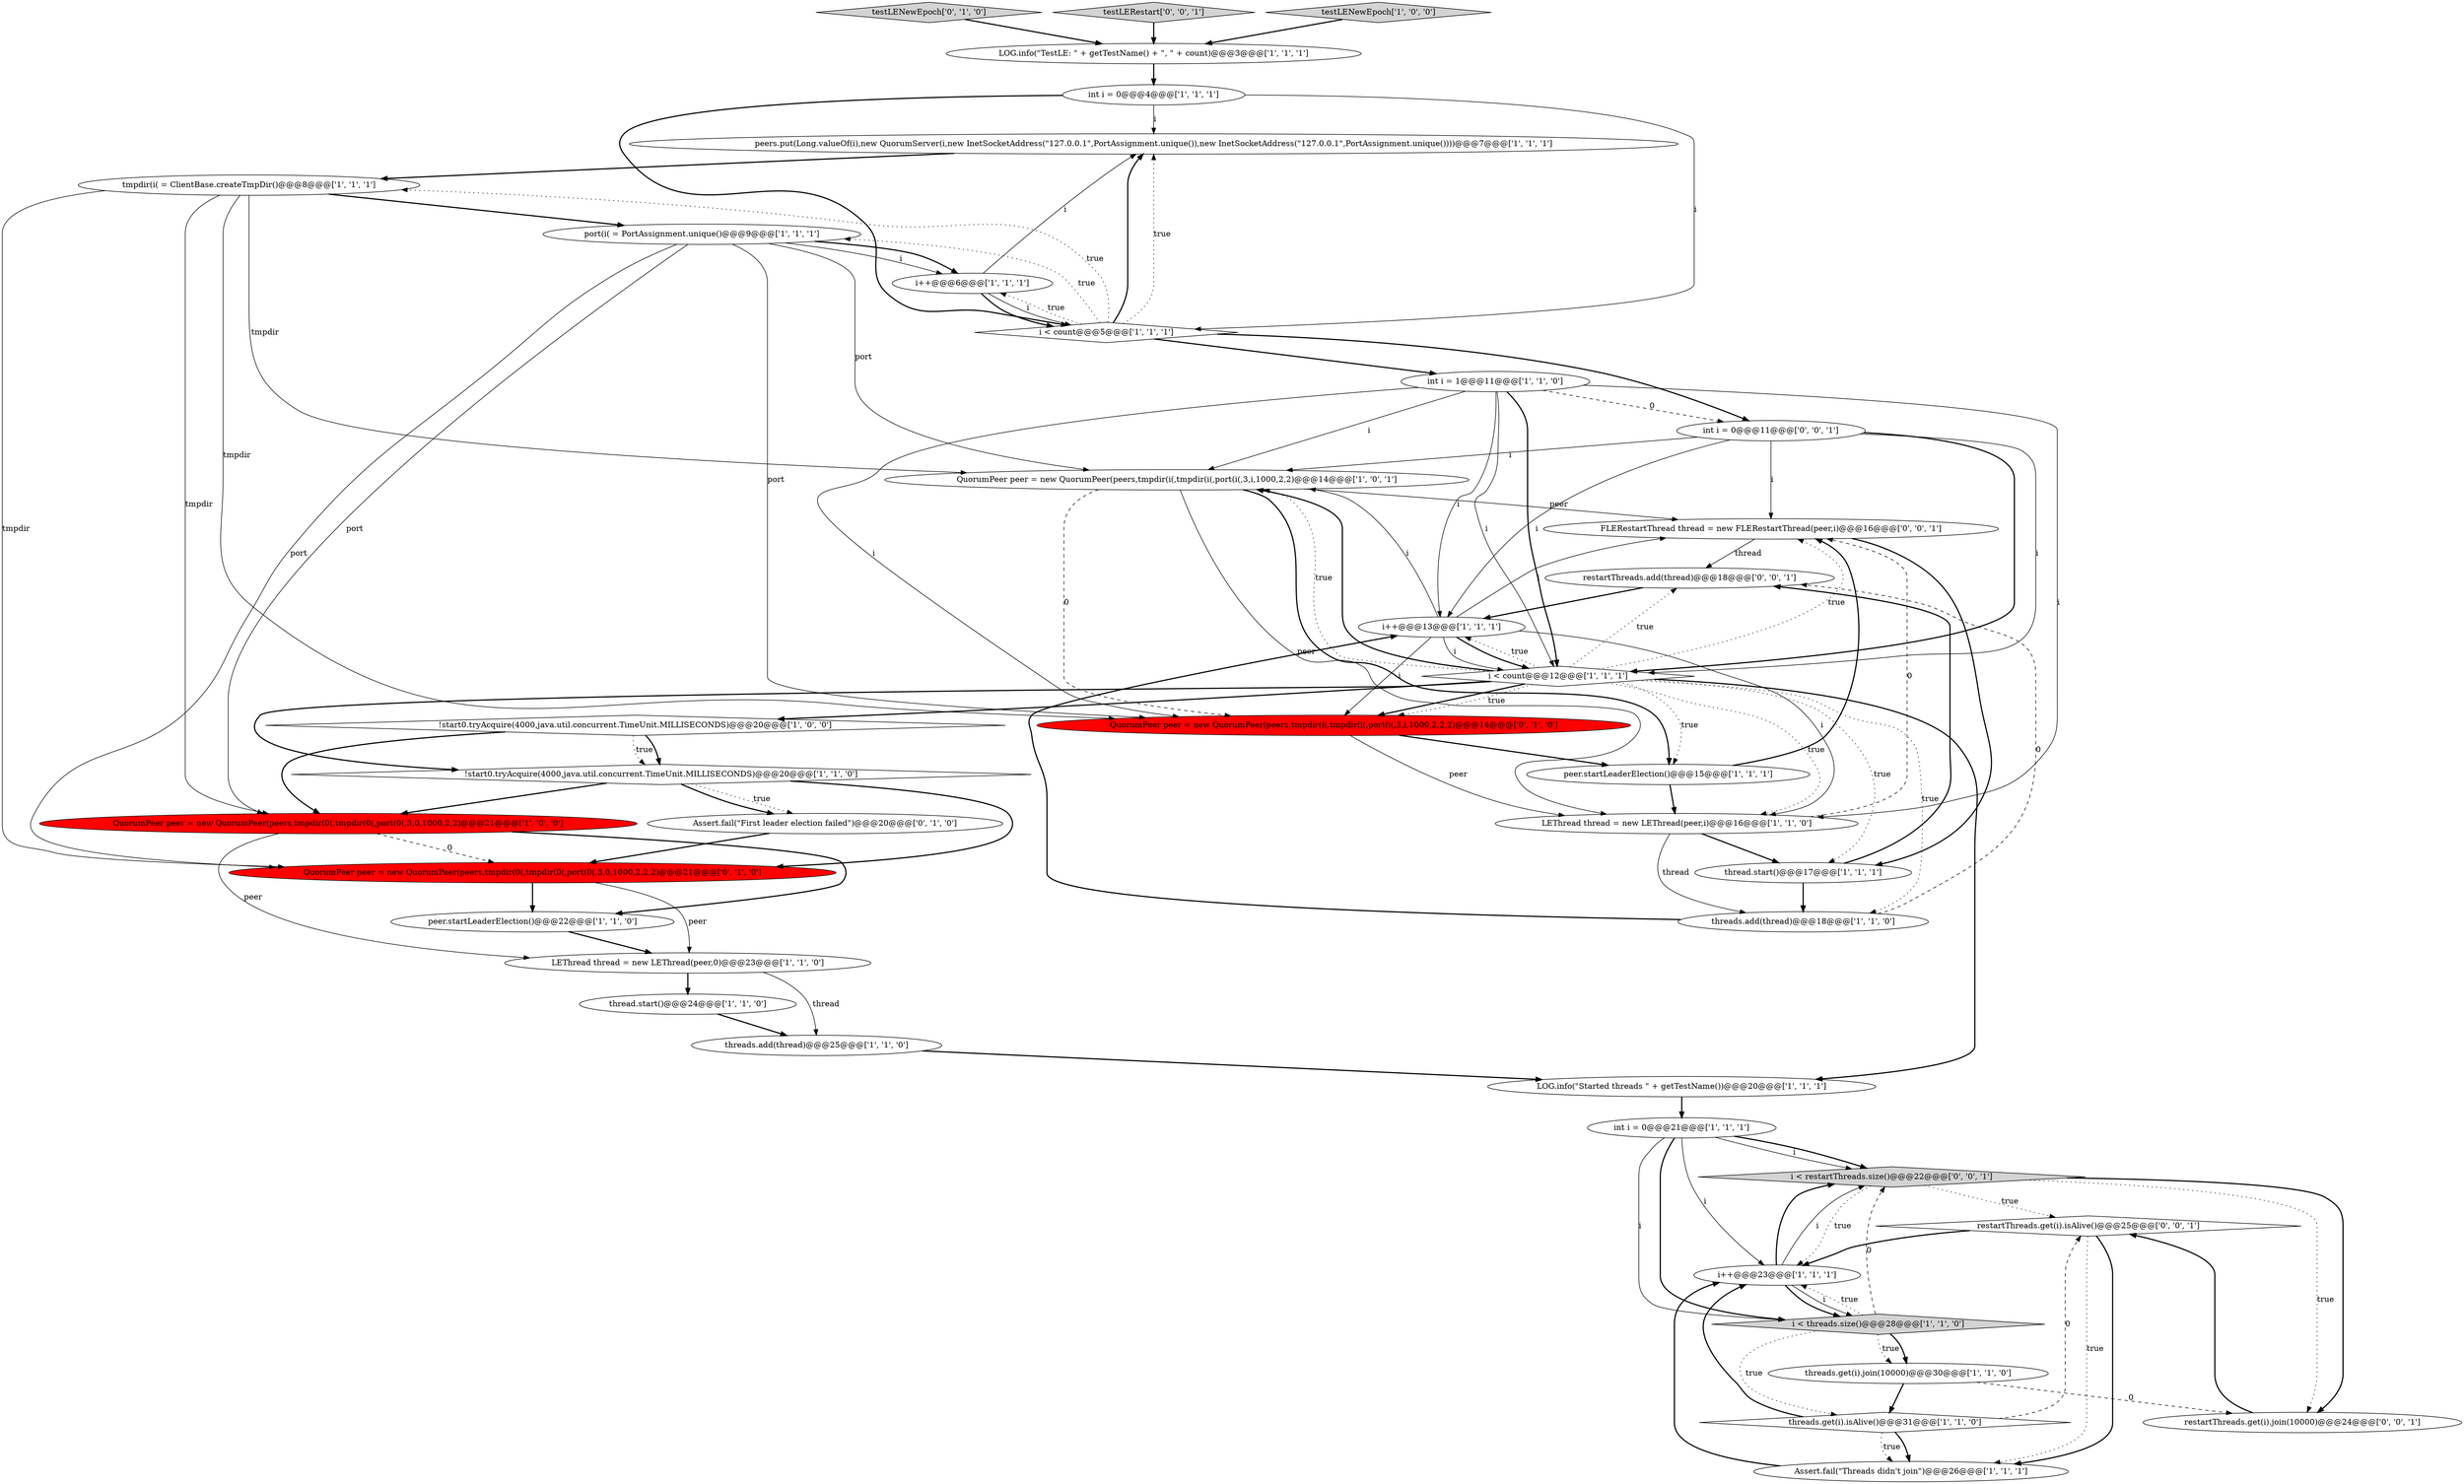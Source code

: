 digraph {
23 [style = filled, label = "LOG.info(\"TestLE: \" + getTestName() + \", \" + count)@@@3@@@['1', '1', '1']", fillcolor = white, shape = ellipse image = "AAA0AAABBB1BBB"];
26 [style = filled, label = "!start0.tryAcquire(4000,java.util.concurrent.TimeUnit.MILLISECONDS)@@@20@@@['1', '1', '0']", fillcolor = white, shape = diamond image = "AAA0AAABBB1BBB"];
12 [style = filled, label = "thread.start()@@@24@@@['1', '1', '0']", fillcolor = white, shape = ellipse image = "AAA0AAABBB1BBB"];
29 [style = filled, label = "int i = 1@@@11@@@['1', '1', '0']", fillcolor = white, shape = ellipse image = "AAA0AAABBB1BBB"];
37 [style = filled, label = "int i = 0@@@11@@@['0', '0', '1']", fillcolor = white, shape = ellipse image = "AAA0AAABBB3BBB"];
32 [style = filled, label = "QuorumPeer peer = new QuorumPeer(peers,tmpdir(0(,tmpdir(0(,port(0(,3,0,1000,2,2,2)@@@21@@@['0', '1', '0']", fillcolor = red, shape = ellipse image = "AAA1AAABBB2BBB"];
1 [style = filled, label = "LEThread thread = new LEThread(peer,0)@@@23@@@['1', '1', '0']", fillcolor = white, shape = ellipse image = "AAA0AAABBB1BBB"];
0 [style = filled, label = "peer.startLeaderElection()@@@22@@@['1', '1', '0']", fillcolor = white, shape = ellipse image = "AAA0AAABBB1BBB"];
35 [style = filled, label = "restartThreads.get(i).isAlive()@@@25@@@['0', '0', '1']", fillcolor = white, shape = diamond image = "AAA0AAABBB3BBB"];
31 [style = filled, label = "Assert.fail(\"First leader election failed\")@@@20@@@['0', '1', '0']", fillcolor = white, shape = ellipse image = "AAA0AAABBB2BBB"];
34 [style = filled, label = "restartThreads.get(i).join(10000)@@@24@@@['0', '0', '1']", fillcolor = white, shape = ellipse image = "AAA0AAABBB3BBB"];
24 [style = filled, label = "int i = 0@@@21@@@['1', '1', '1']", fillcolor = white, shape = ellipse image = "AAA0AAABBB1BBB"];
17 [style = filled, label = "threads.get(i).isAlive()@@@31@@@['1', '1', '0']", fillcolor = white, shape = diamond image = "AAA0AAABBB1BBB"];
33 [style = filled, label = "testLENewEpoch['0', '1', '0']", fillcolor = lightgray, shape = diamond image = "AAA0AAABBB2BBB"];
36 [style = filled, label = "FLERestartThread thread = new FLERestartThread(peer,i)@@@16@@@['0', '0', '1']", fillcolor = white, shape = ellipse image = "AAA0AAABBB3BBB"];
40 [style = filled, label = "i < restartThreads.size()@@@22@@@['0', '0', '1']", fillcolor = lightgray, shape = diamond image = "AAA0AAABBB3BBB"];
11 [style = filled, label = "QuorumPeer peer = new QuorumPeer(peers,tmpdir(0(,tmpdir(0(,port(0(,3,0,1000,2,2)@@@21@@@['1', '0', '0']", fillcolor = red, shape = ellipse image = "AAA1AAABBB1BBB"];
3 [style = filled, label = "!start0.tryAcquire(4000,java.util.concurrent.TimeUnit.MILLISECONDS)@@@20@@@['1', '0', '0']", fillcolor = white, shape = diamond image = "AAA0AAABBB1BBB"];
7 [style = filled, label = "peers.put(Long.valueOf(i),new QuorumServer(i,new InetSocketAddress(\"127.0.0.1\",PortAssignment.unique()),new InetSocketAddress(\"127.0.0.1\",PortAssignment.unique())))@@@7@@@['1', '1', '1']", fillcolor = white, shape = ellipse image = "AAA0AAABBB1BBB"];
4 [style = filled, label = "int i = 0@@@4@@@['1', '1', '1']", fillcolor = white, shape = ellipse image = "AAA0AAABBB1BBB"];
19 [style = filled, label = "i++@@@23@@@['1', '1', '1']", fillcolor = white, shape = ellipse image = "AAA0AAABBB1BBB"];
38 [style = filled, label = "restartThreads.add(thread)@@@18@@@['0', '0', '1']", fillcolor = white, shape = ellipse image = "AAA0AAABBB3BBB"];
5 [style = filled, label = "i++@@@13@@@['1', '1', '1']", fillcolor = white, shape = ellipse image = "AAA0AAABBB1BBB"];
9 [style = filled, label = "QuorumPeer peer = new QuorumPeer(peers,tmpdir(i(,tmpdir(i(,port(i(,3,i,1000,2,2)@@@14@@@['1', '0', '1']", fillcolor = white, shape = ellipse image = "AAA0AAABBB1BBB"];
39 [style = filled, label = "testLERestart['0', '0', '1']", fillcolor = lightgray, shape = diamond image = "AAA0AAABBB3BBB"];
14 [style = filled, label = "i < threads.size()@@@28@@@['1', '1', '0']", fillcolor = lightgray, shape = diamond image = "AAA0AAABBB1BBB"];
10 [style = filled, label = "LEThread thread = new LEThread(peer,i)@@@16@@@['1', '1', '0']", fillcolor = white, shape = ellipse image = "AAA0AAABBB1BBB"];
18 [style = filled, label = "tmpdir(i( = ClientBase.createTmpDir()@@@8@@@['1', '1', '1']", fillcolor = white, shape = ellipse image = "AAA0AAABBB1BBB"];
15 [style = filled, label = "thread.start()@@@17@@@['1', '1', '1']", fillcolor = white, shape = ellipse image = "AAA0AAABBB1BBB"];
2 [style = filled, label = "threads.get(i).join(10000)@@@30@@@['1', '1', '0']", fillcolor = white, shape = ellipse image = "AAA0AAABBB1BBB"];
22 [style = filled, label = "LOG.info(\"Started threads \" + getTestName())@@@20@@@['1', '1', '1']", fillcolor = white, shape = ellipse image = "AAA0AAABBB1BBB"];
20 [style = filled, label = "peer.startLeaderElection()@@@15@@@['1', '1', '1']", fillcolor = white, shape = ellipse image = "AAA0AAABBB1BBB"];
6 [style = filled, label = "i < count@@@5@@@['1', '1', '1']", fillcolor = white, shape = diamond image = "AAA0AAABBB1BBB"];
21 [style = filled, label = "Assert.fail(\"Threads didn't join\")@@@26@@@['1', '1', '1']", fillcolor = white, shape = ellipse image = "AAA0AAABBB1BBB"];
25 [style = filled, label = "testLENewEpoch['1', '0', '0']", fillcolor = lightgray, shape = diamond image = "AAA0AAABBB1BBB"];
16 [style = filled, label = "i++@@@6@@@['1', '1', '1']", fillcolor = white, shape = ellipse image = "AAA0AAABBB1BBB"];
13 [style = filled, label = "threads.add(thread)@@@25@@@['1', '1', '0']", fillcolor = white, shape = ellipse image = "AAA0AAABBB1BBB"];
8 [style = filled, label = "i < count@@@12@@@['1', '1', '1']", fillcolor = white, shape = diamond image = "AAA0AAABBB1BBB"];
30 [style = filled, label = "QuorumPeer peer = new QuorumPeer(peers,tmpdir(i(,tmpdir(i(,port(i(,3,i,1000,2,2,2)@@@14@@@['0', '1', '0']", fillcolor = red, shape = ellipse image = "AAA1AAABBB2BBB"];
27 [style = filled, label = "threads.add(thread)@@@18@@@['1', '1', '0']", fillcolor = white, shape = ellipse image = "AAA0AAABBB1BBB"];
28 [style = filled, label = "port(i( = PortAssignment.unique()@@@9@@@['1', '1', '1']", fillcolor = white, shape = ellipse image = "AAA0AAABBB1BBB"];
11->32 [style = dashed, label="0"];
8->30 [style = bold, label=""];
16->6 [style = solid, label="i"];
8->30 [style = dotted, label="true"];
27->38 [style = dashed, label="0"];
14->19 [style = dotted, label="true"];
9->36 [style = solid, label="peer"];
10->36 [style = dashed, label="0"];
30->20 [style = bold, label=""];
32->0 [style = bold, label=""];
17->35 [style = dashed, label="0"];
29->9 [style = solid, label="i"];
29->5 [style = solid, label="i"];
32->1 [style = solid, label="peer"];
28->11 [style = solid, label="port"];
26->11 [style = bold, label=""];
6->29 [style = bold, label=""];
29->37 [style = dashed, label="0"];
30->10 [style = solid, label="peer"];
6->18 [style = dotted, label="true"];
39->23 [style = bold, label=""];
37->5 [style = solid, label="i"];
1->12 [style = bold, label=""];
8->20 [style = dotted, label="true"];
13->22 [style = bold, label=""];
5->36 [style = solid, label="i"];
27->5 [style = bold, label=""];
17->21 [style = bold, label=""];
18->30 [style = solid, label="tmpdir"];
9->30 [style = dashed, label="0"];
29->10 [style = solid, label="i"];
8->38 [style = dotted, label="true"];
5->9 [style = solid, label="i"];
37->9 [style = solid, label="i"];
16->7 [style = solid, label="i"];
14->2 [style = dotted, label="true"];
15->38 [style = bold, label=""];
26->32 [style = bold, label=""];
21->19 [style = bold, label=""];
16->6 [style = bold, label=""];
3->11 [style = bold, label=""];
3->26 [style = dotted, label="true"];
37->8 [style = solid, label="i"];
36->38 [style = solid, label="thread"];
35->21 [style = dotted, label="true"];
29->8 [style = solid, label="i"];
24->40 [style = bold, label=""];
40->34 [style = bold, label=""];
18->9 [style = solid, label="tmpdir"];
18->28 [style = bold, label=""];
35->21 [style = bold, label=""];
18->11 [style = solid, label="tmpdir"];
40->35 [style = dotted, label="true"];
8->22 [style = bold, label=""];
33->23 [style = bold, label=""];
24->14 [style = solid, label="i"];
6->7 [style = dotted, label="true"];
34->35 [style = bold, label=""];
11->1 [style = solid, label="peer"];
28->32 [style = solid, label="port"];
6->7 [style = bold, label=""];
17->21 [style = dotted, label="true"];
5->10 [style = solid, label="i"];
14->40 [style = dashed, label="0"];
5->8 [style = solid, label="i"];
2->17 [style = bold, label=""];
4->7 [style = solid, label="i"];
38->5 [style = bold, label=""];
40->34 [style = dotted, label="true"];
31->32 [style = bold, label=""];
10->27 [style = solid, label="thread"];
8->3 [style = bold, label=""];
3->26 [style = bold, label=""];
5->30 [style = solid, label="i"];
8->15 [style = dotted, label="true"];
9->20 [style = bold, label=""];
24->40 [style = solid, label="i"];
4->6 [style = solid, label="i"];
6->37 [style = bold, label=""];
14->17 [style = dotted, label="true"];
12->13 [style = bold, label=""];
26->31 [style = dotted, label="true"];
26->31 [style = bold, label=""];
19->14 [style = bold, label=""];
0->1 [style = bold, label=""];
7->18 [style = bold, label=""];
14->2 [style = bold, label=""];
8->9 [style = dotted, label="true"];
8->36 [style = dotted, label="true"];
37->8 [style = bold, label=""];
19->40 [style = bold, label=""];
20->36 [style = bold, label=""];
40->19 [style = dotted, label="true"];
1->13 [style = solid, label="thread"];
29->8 [style = bold, label=""];
5->8 [style = bold, label=""];
10->15 [style = bold, label=""];
9->10 [style = solid, label="peer"];
29->30 [style = solid, label="i"];
4->6 [style = bold, label=""];
25->23 [style = bold, label=""];
19->14 [style = solid, label="i"];
36->15 [style = bold, label=""];
35->19 [style = bold, label=""];
23->4 [style = bold, label=""];
8->10 [style = dotted, label="true"];
28->16 [style = bold, label=""];
19->40 [style = solid, label="i"];
17->19 [style = bold, label=""];
24->14 [style = bold, label=""];
20->10 [style = bold, label=""];
6->28 [style = dotted, label="true"];
37->36 [style = solid, label="i"];
28->9 [style = solid, label="port"];
11->0 [style = bold, label=""];
8->5 [style = dotted, label="true"];
24->19 [style = solid, label="i"];
8->9 [style = bold, label=""];
2->34 [style = dashed, label="0"];
28->16 [style = solid, label="i"];
28->30 [style = solid, label="port"];
22->24 [style = bold, label=""];
8->27 [style = dotted, label="true"];
15->27 [style = bold, label=""];
18->32 [style = solid, label="tmpdir"];
6->16 [style = dotted, label="true"];
8->26 [style = bold, label=""];
}
